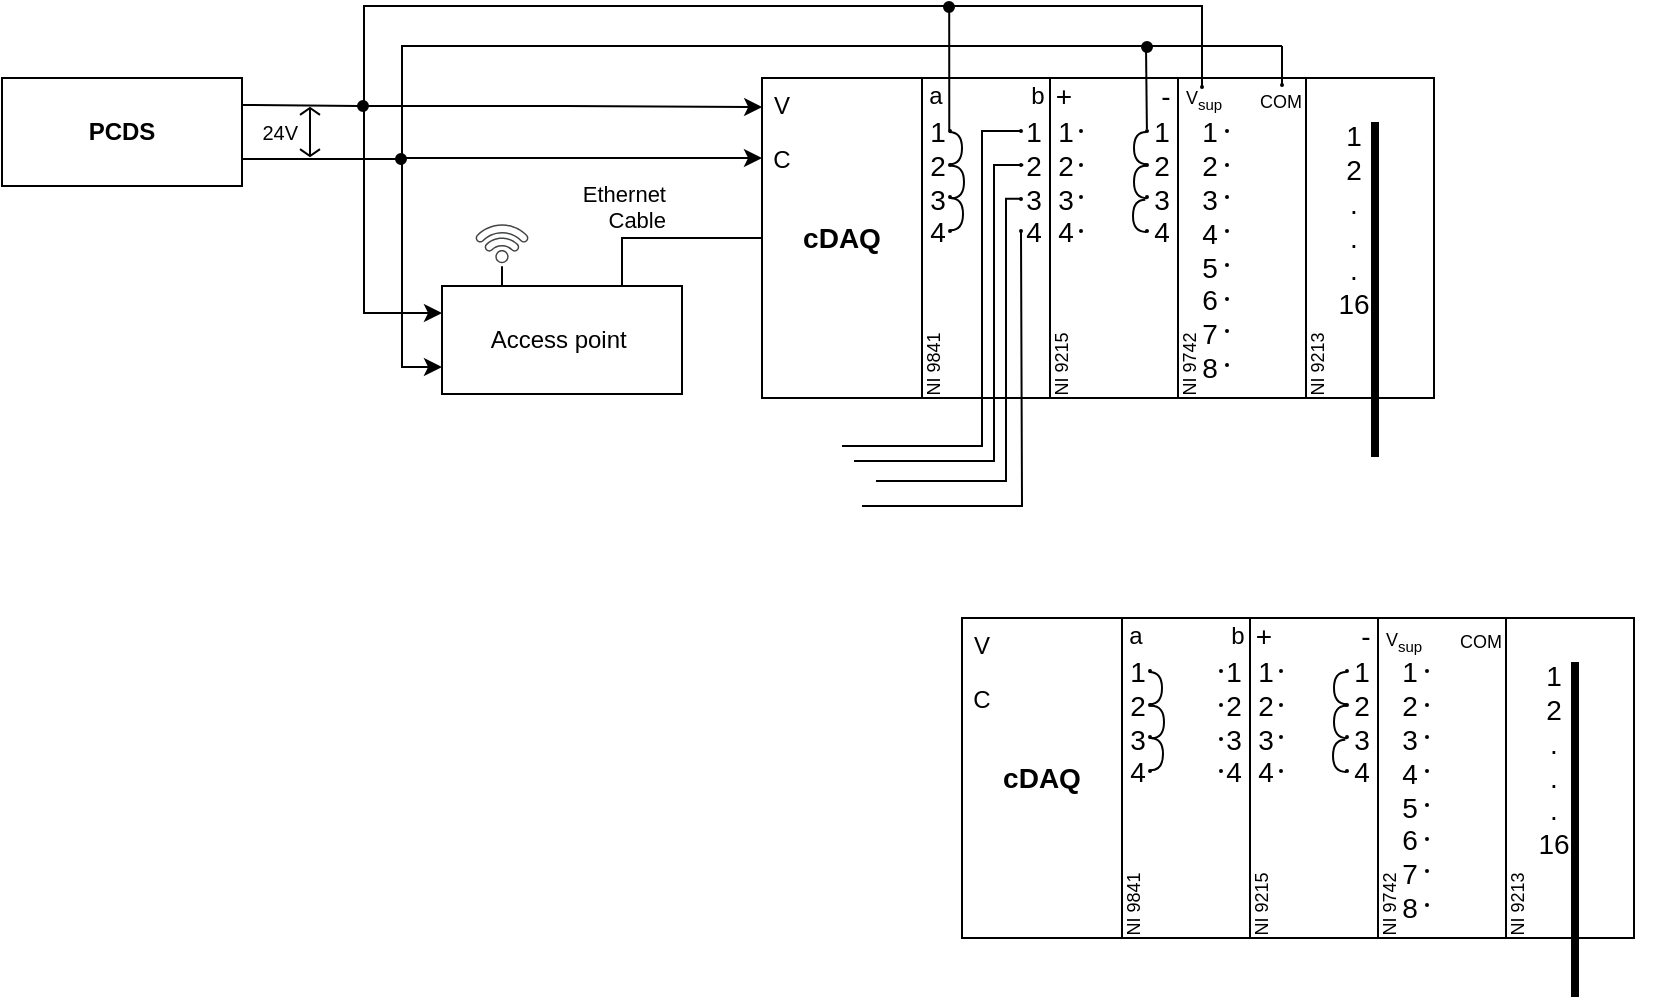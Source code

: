 <mxfile version="20.6.2" type="github">
  <diagram id="OHAgsnlhURnVh-o_5aFd" name="Page-1">
    <mxGraphModel dx="731" dy="356" grid="1" gridSize="10" guides="1" tooltips="1" connect="1" arrows="1" fold="1" page="1" pageScale="1" pageWidth="1169" pageHeight="827" math="0" shadow="0">
      <root>
        <mxCell id="0" />
        <mxCell id="1" parent="0" />
        <mxCell id="W_sDVHE6St3SvDxYg9yA-47" style="edgeStyle=none;rounded=0;orthogonalLoop=1;jettySize=auto;html=1;exitX=1;exitY=0.25;exitDx=0;exitDy=0;entryX=0;entryY=0.5;entryDx=0;entryDy=0;strokeColor=#000000;endArrow=none;endFill=0;" edge="1" parent="1" source="W_sDVHE6St3SvDxYg9yA-23" target="W_sDVHE6St3SvDxYg9yA-34">
          <mxGeometry relative="1" as="geometry" />
        </mxCell>
        <mxCell id="W_sDVHE6St3SvDxYg9yA-23" value="&lt;b&gt;PCDS&lt;/b&gt;" style="rounded=0;whiteSpace=wrap;html=1;" vertex="1" parent="1">
          <mxGeometry x="160" y="296" width="120" height="54" as="geometry" />
        </mxCell>
        <mxCell id="W_sDVHE6St3SvDxYg9yA-24" style="edgeStyle=orthogonalEdgeStyle;rounded=0;orthogonalLoop=1;jettySize=auto;html=1;exitX=0;exitY=0.25;exitDx=0;exitDy=0;endArrow=none;endFill=0;startArrow=classic;startFill=1;" edge="1" parent="1" source="W_sDVHE6St3SvDxYg9yA-25">
          <mxGeometry relative="1" as="geometry">
            <mxPoint x="360" y="336" as="targetPoint" />
            <mxPoint x="380" y="395" as="sourcePoint" />
          </mxGeometry>
        </mxCell>
        <mxCell id="W_sDVHE6St3SvDxYg9yA-60" value="Ethernet&lt;br&gt;Cable" style="edgeStyle=elbowEdgeStyle;rounded=0;orthogonalLoop=1;jettySize=auto;html=1;exitX=0;exitY=0.5;exitDx=0;exitDy=0;entryX=0.75;entryY=0;entryDx=0;entryDy=0;endArrow=none;endFill=0;labelPosition=left;verticalLabelPosition=top;align=right;verticalAlign=bottom;" edge="1" parent="1" source="W_sDVHE6St3SvDxYg9yA-25" target="W_sDVHE6St3SvDxYg9yA-40">
          <mxGeometry relative="1" as="geometry">
            <Array as="points">
              <mxPoint x="470" y="390" />
            </Array>
          </mxGeometry>
        </mxCell>
        <mxCell id="W_sDVHE6St3SvDxYg9yA-33" value="" style="edgeStyle=elbowEdgeStyle;rounded=0;orthogonalLoop=1;jettySize=auto;html=1;exitX=1;exitY=0.75;exitDx=0;exitDy=0;endArrow=none;endFill=1;entryX=0;entryY=0.5;entryDx=0;entryDy=0;" edge="1" parent="1" target="W_sDVHE6St3SvDxYg9yA-35" source="W_sDVHE6St3SvDxYg9yA-23">
          <mxGeometry relative="1" as="geometry">
            <mxPoint x="356.257" y="335.937" as="targetPoint" />
            <mxPoint x="310" y="336.0" as="sourcePoint" />
            <Array as="points" />
          </mxGeometry>
        </mxCell>
        <mxCell id="W_sDVHE6St3SvDxYg9yA-56" style="edgeStyle=orthogonalEdgeStyle;rounded=0;orthogonalLoop=1;jettySize=auto;html=1;exitX=1;exitY=0.5;exitDx=0;exitDy=0;entryX=0.001;entryY=0.091;entryDx=0;entryDy=0;entryPerimeter=0;" edge="1" parent="1" source="W_sDVHE6St3SvDxYg9yA-34" target="W_sDVHE6St3SvDxYg9yA-25">
          <mxGeometry relative="1" as="geometry" />
        </mxCell>
        <mxCell id="W_sDVHE6St3SvDxYg9yA-34" value="" style="ellipse;whiteSpace=wrap;html=1;fillColor=#000000;aspect=fixed;" vertex="1" parent="1">
          <mxGeometry x="338" y="307.5" width="5" height="5" as="geometry" />
        </mxCell>
        <mxCell id="W_sDVHE6St3SvDxYg9yA-35" value="" style="ellipse;whiteSpace=wrap;html=1;fillColor=#000000;aspect=fixed;" vertex="1" parent="1">
          <mxGeometry x="357" y="334" width="5" height="5" as="geometry" />
        </mxCell>
        <mxCell id="W_sDVHE6St3SvDxYg9yA-18" value="24V" style="labelPosition=left;align=right;shape=mxgraph.electrical.signal_sources.voltage;shadow=0;dashed=0;strokeWidth=1;fontSize=10;html=1;direction=west;flipV=0;flipH=1;verticalLabelPosition=middle;verticalAlign=middle;" vertex="1" parent="1">
          <mxGeometry x="309" y="311" width="10" height="24" as="geometry" />
        </mxCell>
        <mxCell id="W_sDVHE6St3SvDxYg9yA-42" style="edgeStyle=orthogonalEdgeStyle;rounded=0;orthogonalLoop=1;jettySize=auto;html=1;exitX=1;exitY=0.5;exitDx=0;exitDy=0;entryX=0;entryY=0.25;entryDx=0;entryDy=0;" edge="1" parent="1" source="W_sDVHE6St3SvDxYg9yA-34" target="W_sDVHE6St3SvDxYg9yA-40">
          <mxGeometry relative="1" as="geometry">
            <Array as="points">
              <mxPoint x="341" y="310" />
              <mxPoint x="341" y="414" />
            </Array>
          </mxGeometry>
        </mxCell>
        <mxCell id="W_sDVHE6St3SvDxYg9yA-43" style="edgeStyle=orthogonalEdgeStyle;rounded=0;orthogonalLoop=1;jettySize=auto;html=1;exitX=1;exitY=0.5;exitDx=0;exitDy=0;entryX=0;entryY=0.75;entryDx=0;entryDy=0;" edge="1" parent="1" source="W_sDVHE6St3SvDxYg9yA-35" target="W_sDVHE6St3SvDxYg9yA-40">
          <mxGeometry relative="1" as="geometry">
            <Array as="points">
              <mxPoint x="360" y="337" />
              <mxPoint x="360" y="441" />
            </Array>
          </mxGeometry>
        </mxCell>
        <mxCell id="W_sDVHE6St3SvDxYg9yA-58" style="edgeStyle=none;rounded=0;orthogonalLoop=1;jettySize=auto;html=1;exitX=0.25;exitY=0;exitDx=0;exitDy=0;endArrow=none;endFill=0;" edge="1" parent="1" source="W_sDVHE6St3SvDxYg9yA-40" target="W_sDVHE6St3SvDxYg9yA-45">
          <mxGeometry relative="1" as="geometry" />
        </mxCell>
        <mxCell id="W_sDVHE6St3SvDxYg9yA-40" value="Access point&amp;nbsp;" style="rounded=0;whiteSpace=wrap;html=1;" vertex="1" parent="1">
          <mxGeometry x="380" y="400" width="120" height="54" as="geometry" />
        </mxCell>
        <mxCell id="W_sDVHE6St3SvDxYg9yA-45" value="" style="sketch=0;pointerEvents=1;shadow=0;dashed=0;html=1;strokeColor=none;fillColor=#434445;aspect=fixed;labelPosition=center;verticalLabelPosition=bottom;verticalAlign=top;align=center;outlineConnect=0;shape=mxgraph.vvd.wi_fi;rotation=315;points=[[0.5,1,0,0,2]];" vertex="1" parent="1">
          <mxGeometry x="400" y="366" width="20" height="20" as="geometry" />
        </mxCell>
        <mxCell id="W_sDVHE6St3SvDxYg9yA-57" style="edgeStyle=none;rounded=0;orthogonalLoop=1;jettySize=auto;html=1;exitX=0.25;exitY=0;exitDx=0;exitDy=0;" edge="1" parent="1" source="W_sDVHE6St3SvDxYg9yA-40" target="W_sDVHE6St3SvDxYg9yA-40">
          <mxGeometry relative="1" as="geometry" />
        </mxCell>
        <mxCell id="W_sDVHE6St3SvDxYg9yA-229" style="edgeStyle=orthogonalEdgeStyle;rounded=0;orthogonalLoop=1;jettySize=auto;html=1;exitX=0;exitY=0;exitDx=0;exitDy=0;fontSize=14;fontColor=none;endArrow=none;endFill=0;entryX=1;entryY=0;entryDx=0;entryDy=0;" edge="1" parent="1" source="W_sDVHE6St3SvDxYg9yA-172" target="W_sDVHE6St3SvDxYg9yA-34">
          <mxGeometry relative="1" as="geometry">
            <mxPoint x="500" y="300" as="targetPoint" />
            <Array as="points">
              <mxPoint x="634" y="260" />
              <mxPoint x="341" y="260" />
              <mxPoint x="341" y="308" />
            </Array>
          </mxGeometry>
        </mxCell>
        <mxCell id="W_sDVHE6St3SvDxYg9yA-230" value="" style="group" vertex="1" connectable="0" parent="1">
          <mxGeometry x="620" y="560" width="375" height="195" as="geometry" />
        </mxCell>
        <mxCell id="W_sDVHE6St3SvDxYg9yA-231" value="" style="group" vertex="1" connectable="0" parent="W_sDVHE6St3SvDxYg9yA-230">
          <mxGeometry width="375" height="195" as="geometry" />
        </mxCell>
        <mxCell id="W_sDVHE6St3SvDxYg9yA-232" value="" style="group" vertex="1" connectable="0" parent="W_sDVHE6St3SvDxYg9yA-231">
          <mxGeometry x="84" width="291" height="195" as="geometry" />
        </mxCell>
        <mxCell id="W_sDVHE6St3SvDxYg9yA-233" value="" style="group" vertex="1" connectable="0" parent="W_sDVHE6St3SvDxYg9yA-232">
          <mxGeometry width="99" height="166" as="geometry" />
        </mxCell>
        <mxCell id="W_sDVHE6St3SvDxYg9yA-234" value="" style="group" vertex="1" connectable="0" parent="W_sDVHE6St3SvDxYg9yA-233">
          <mxGeometry width="99" height="166" as="geometry" />
        </mxCell>
        <mxCell id="W_sDVHE6St3SvDxYg9yA-235" value="" style="group" vertex="1" connectable="0" parent="W_sDVHE6St3SvDxYg9yA-234">
          <mxGeometry y="5" width="99" height="161" as="geometry" />
        </mxCell>
        <mxCell id="W_sDVHE6St3SvDxYg9yA-236" value="" style="rounded=0;whiteSpace=wrap;html=1;labelPosition=center;verticalLabelPosition=middle;align=center;verticalAlign=middle;fillColor=none;" vertex="1" parent="W_sDVHE6St3SvDxYg9yA-235">
          <mxGeometry x="16" y="1" width="64" height="160" as="geometry" />
        </mxCell>
        <mxCell id="W_sDVHE6St3SvDxYg9yA-237" value="" style="group" vertex="1" connectable="0" parent="W_sDVHE6St3SvDxYg9yA-235">
          <mxGeometry x="-1" y="-5" width="98" height="75" as="geometry" />
        </mxCell>
        <mxCell id="W_sDVHE6St3SvDxYg9yA-238" value="&lt;font style=&quot;&quot;&gt;&lt;span style=&quot;font-size: 14px;&quot;&gt;1&lt;/span&gt;&lt;br&gt;&lt;span style=&quot;font-size: 14px;&quot;&gt;2&lt;/span&gt;&lt;br&gt;&lt;span style=&quot;font-size: 14px;&quot;&gt;3&lt;/span&gt;&lt;br&gt;&lt;div style=&quot;text-align: left;&quot;&gt;&lt;span style=&quot;font-size: 14px;&quot;&gt;4&lt;/span&gt;&lt;/div&gt;&lt;/font&gt;" style="text;html=1;strokeColor=none;fillColor=none;align=center;verticalAlign=middle;whiteSpace=wrap;rounded=0;" vertex="1" parent="W_sDVHE6St3SvDxYg9yA-237">
          <mxGeometry x="1" y="43" width="48" height="30" as="geometry" />
        </mxCell>
        <mxCell id="W_sDVHE6St3SvDxYg9yA-239" value="a" style="text;html=1;strokeColor=none;fillColor=none;align=center;verticalAlign=middle;whiteSpace=wrap;rounded=0;" vertex="1" parent="W_sDVHE6St3SvDxYg9yA-237">
          <mxGeometry width="48" height="30" as="geometry" />
        </mxCell>
        <mxCell id="W_sDVHE6St3SvDxYg9yA-240" value="&lt;font style=&quot;font-size: 14px;&quot;&gt;1&lt;br&gt;2&lt;br&gt;3&lt;br&gt;4&lt;/font&gt;" style="text;html=1;strokeColor=none;fillColor=none;align=center;verticalAlign=middle;whiteSpace=wrap;rounded=0;" vertex="1" parent="W_sDVHE6St3SvDxYg9yA-237">
          <mxGeometry x="49" y="43" width="48" height="30" as="geometry" />
        </mxCell>
        <mxCell id="W_sDVHE6St3SvDxYg9yA-241" style="edgeStyle=elbowEdgeStyle;rounded=0;orthogonalLoop=1;jettySize=auto;html=1;exitX=0.75;exitY=0;exitDx=0;exitDy=0;fontSize=14;fontColor=none;endArrow=none;endFill=0;" edge="1" parent="W_sDVHE6St3SvDxYg9yA-237" source="W_sDVHE6St3SvDxYg9yA-238" target="W_sDVHE6St3SvDxYg9yA-238">
          <mxGeometry relative="1" as="geometry" />
        </mxCell>
        <mxCell id="W_sDVHE6St3SvDxYg9yA-242" value="" style="group" vertex="1" connectable="0" parent="W_sDVHE6St3SvDxYg9yA-237">
          <mxGeometry x="30.5" y="32" width="1" height="51" as="geometry" />
        </mxCell>
        <mxCell id="W_sDVHE6St3SvDxYg9yA-243" value="" style="group" vertex="1" connectable="0" parent="W_sDVHE6St3SvDxYg9yA-242">
          <mxGeometry width="1" height="18" as="geometry" />
        </mxCell>
        <mxCell id="W_sDVHE6St3SvDxYg9yA-244" value="" style="ellipse;whiteSpace=wrap;html=1;fillColor=#000000;aspect=fixed;" vertex="1" parent="W_sDVHE6St3SvDxYg9yA-243">
          <mxGeometry width="1" height="1" as="geometry" />
        </mxCell>
        <mxCell id="W_sDVHE6St3SvDxYg9yA-245" value="" style="ellipse;whiteSpace=wrap;html=1;fillColor=#000000;aspect=fixed;" vertex="1" parent="W_sDVHE6St3SvDxYg9yA-243">
          <mxGeometry y="17" width="1" height="1" as="geometry" />
        </mxCell>
        <mxCell id="W_sDVHE6St3SvDxYg9yA-246" style="edgeStyle=orthogonalEdgeStyle;curved=1;rounded=0;orthogonalLoop=1;jettySize=auto;html=1;exitX=1;exitY=0;exitDx=0;exitDy=0;entryX=0.5;entryY=1;entryDx=0;entryDy=0;fontSize=14;fontColor=none;endArrow=none;endFill=0;" edge="1" parent="W_sDVHE6St3SvDxYg9yA-242" source="W_sDVHE6St3SvDxYg9yA-247" target="W_sDVHE6St3SvDxYg9yA-248">
          <mxGeometry relative="1" as="geometry">
            <Array as="points">
              <mxPoint x="7" y="50" />
              <mxPoint x="7" y="34" />
            </Array>
          </mxGeometry>
        </mxCell>
        <mxCell id="W_sDVHE6St3SvDxYg9yA-247" value="" style="ellipse;whiteSpace=wrap;html=1;fillColor=#000000;aspect=fixed;" vertex="1" parent="W_sDVHE6St3SvDxYg9yA-242">
          <mxGeometry y="50" width="1" height="1" as="geometry" />
        </mxCell>
        <mxCell id="W_sDVHE6St3SvDxYg9yA-248" value="" style="ellipse;whiteSpace=wrap;html=1;fillColor=#000000;aspect=fixed;" vertex="1" parent="W_sDVHE6St3SvDxYg9yA-242">
          <mxGeometry y="33" width="1" height="1" as="geometry" />
        </mxCell>
        <mxCell id="W_sDVHE6St3SvDxYg9yA-249" style="edgeStyle=orthogonalEdgeStyle;curved=1;rounded=0;orthogonalLoop=1;jettySize=auto;html=1;exitX=1;exitY=0;exitDx=0;exitDy=0;entryX=0.5;entryY=1;entryDx=0;entryDy=0;fontSize=14;fontColor=none;endArrow=none;endFill=0;" edge="1" parent="W_sDVHE6St3SvDxYg9yA-237">
          <mxGeometry relative="1" as="geometry">
            <mxPoint x="31.854" y="66.076" as="sourcePoint" />
            <mxPoint x="31.5" y="49.93" as="targetPoint" />
            <Array as="points">
              <mxPoint x="38" y="65.93" />
              <mxPoint x="38" y="49.93" />
            </Array>
          </mxGeometry>
        </mxCell>
        <mxCell id="W_sDVHE6St3SvDxYg9yA-250" style="edgeStyle=orthogonalEdgeStyle;curved=1;rounded=0;orthogonalLoop=1;jettySize=auto;html=1;exitX=1;exitY=0;exitDx=0;exitDy=0;entryX=0.5;entryY=1;entryDx=0;entryDy=0;fontSize=14;fontColor=none;endArrow=none;endFill=0;" edge="1" parent="W_sDVHE6St3SvDxYg9yA-237">
          <mxGeometry relative="1" as="geometry">
            <mxPoint x="30.854" y="49.146" as="sourcePoint" />
            <mxPoint x="30.5" y="33" as="targetPoint" />
            <Array as="points">
              <mxPoint x="37" y="49" />
              <mxPoint x="37" y="33" />
            </Array>
          </mxGeometry>
        </mxCell>
        <mxCell id="W_sDVHE6St3SvDxYg9yA-251" value="&lt;font style=&quot;font-size: 9px;&quot;&gt;NI 9841&lt;/font&gt;" style="text;html=1;strokeColor=none;fillColor=none;align=center;verticalAlign=top;whiteSpace=wrap;rounded=0;fontSize=12;fontColor=none;rotation=270;flipV=1;flipH=1;direction=west;horizontal=1;textDirection=ltr;" vertex="1" parent="W_sDVHE6St3SvDxYg9yA-235">
          <mxGeometry x="-8" y="129" width="60" height="30" as="geometry" />
        </mxCell>
        <mxCell id="W_sDVHE6St3SvDxYg9yA-252" value="" style="group" vertex="1" connectable="0" parent="W_sDVHE6St3SvDxYg9yA-235">
          <mxGeometry x="65" y="27" width="1" height="51" as="geometry" />
        </mxCell>
        <mxCell id="W_sDVHE6St3SvDxYg9yA-253" value="" style="group" vertex="1" connectable="0" parent="W_sDVHE6St3SvDxYg9yA-252">
          <mxGeometry width="1" height="18" as="geometry" />
        </mxCell>
        <mxCell id="W_sDVHE6St3SvDxYg9yA-254" value="" style="ellipse;whiteSpace=wrap;html=1;fillColor=#000000;aspect=fixed;" vertex="1" parent="W_sDVHE6St3SvDxYg9yA-253">
          <mxGeometry width="1" height="1" as="geometry" />
        </mxCell>
        <mxCell id="W_sDVHE6St3SvDxYg9yA-255" value="" style="ellipse;whiteSpace=wrap;html=1;fillColor=#000000;aspect=fixed;" vertex="1" parent="W_sDVHE6St3SvDxYg9yA-253">
          <mxGeometry y="17" width="1" height="1" as="geometry" />
        </mxCell>
        <mxCell id="W_sDVHE6St3SvDxYg9yA-256" value="" style="ellipse;whiteSpace=wrap;html=1;fillColor=#000000;aspect=fixed;" vertex="1" parent="W_sDVHE6St3SvDxYg9yA-252">
          <mxGeometry y="50" width="1" height="1" as="geometry" />
        </mxCell>
        <mxCell id="W_sDVHE6St3SvDxYg9yA-257" value="" style="ellipse;whiteSpace=wrap;html=1;fillColor=#000000;aspect=fixed;" vertex="1" parent="W_sDVHE6St3SvDxYg9yA-252">
          <mxGeometry y="34" width="1" height="1" as="geometry" />
        </mxCell>
        <mxCell id="W_sDVHE6St3SvDxYg9yA-258" value="b" style="text;html=1;strokeColor=none;fillColor=none;align=center;verticalAlign=middle;whiteSpace=wrap;rounded=0;" vertex="1" parent="W_sDVHE6St3SvDxYg9yA-234">
          <mxGeometry x="50" width="48" height="30" as="geometry" />
        </mxCell>
        <mxCell id="W_sDVHE6St3SvDxYg9yA-259" value="" style="group" vertex="1" connectable="0" parent="W_sDVHE6St3SvDxYg9yA-232">
          <mxGeometry x="64" width="99" height="185" as="geometry" />
        </mxCell>
        <mxCell id="W_sDVHE6St3SvDxYg9yA-260" value="" style="group" vertex="1" connectable="0" parent="W_sDVHE6St3SvDxYg9yA-259">
          <mxGeometry width="99" height="185" as="geometry" />
        </mxCell>
        <mxCell id="W_sDVHE6St3SvDxYg9yA-261" value="" style="group" vertex="1" connectable="0" parent="W_sDVHE6St3SvDxYg9yA-260">
          <mxGeometry y="5" width="99" height="180" as="geometry" />
        </mxCell>
        <mxCell id="W_sDVHE6St3SvDxYg9yA-262" value="" style="rounded=0;whiteSpace=wrap;html=1;labelPosition=center;verticalLabelPosition=middle;align=center;verticalAlign=middle;fillColor=none;" vertex="1" parent="W_sDVHE6St3SvDxYg9yA-261">
          <mxGeometry x="16" y="1" width="64" height="160" as="geometry" />
        </mxCell>
        <mxCell id="W_sDVHE6St3SvDxYg9yA-263" value="" style="group" vertex="1" connectable="0" parent="W_sDVHE6St3SvDxYg9yA-261">
          <mxGeometry x="-1" y="-5" width="98" height="75" as="geometry" />
        </mxCell>
        <mxCell id="W_sDVHE6St3SvDxYg9yA-264" value="&lt;font style=&quot;&quot;&gt;&lt;span style=&quot;font-size: 14px;&quot;&gt;1&lt;/span&gt;&lt;br&gt;&lt;span style=&quot;font-size: 14px;&quot;&gt;2&lt;/span&gt;&lt;br&gt;&lt;span style=&quot;font-size: 14px;&quot;&gt;3&lt;/span&gt;&lt;br&gt;&lt;div style=&quot;text-align: left;&quot;&gt;&lt;span style=&quot;font-size: 14px;&quot;&gt;4&lt;/span&gt;&lt;/div&gt;&lt;/font&gt;" style="text;html=1;strokeColor=none;fillColor=none;align=center;verticalAlign=middle;whiteSpace=wrap;rounded=0;" vertex="1" parent="W_sDVHE6St3SvDxYg9yA-263">
          <mxGeometry x="1" y="43" width="48" height="30" as="geometry" />
        </mxCell>
        <mxCell id="W_sDVHE6St3SvDxYg9yA-265" value="&lt;font style=&quot;font-size: 14px;&quot;&gt;+&lt;/font&gt;" style="text;html=1;strokeColor=none;fillColor=none;align=center;verticalAlign=middle;whiteSpace=wrap;rounded=0;" vertex="1" parent="W_sDVHE6St3SvDxYg9yA-263">
          <mxGeometry width="48" height="30" as="geometry" />
        </mxCell>
        <mxCell id="W_sDVHE6St3SvDxYg9yA-266" value="&lt;font style=&quot;font-size: 14px;&quot;&gt;1&lt;br&gt;2&lt;br&gt;3&lt;br&gt;4&lt;/font&gt;" style="text;html=1;strokeColor=none;fillColor=none;align=center;verticalAlign=middle;whiteSpace=wrap;rounded=0;" vertex="1" parent="W_sDVHE6St3SvDxYg9yA-263">
          <mxGeometry x="49" y="43" width="48" height="30" as="geometry" />
        </mxCell>
        <mxCell id="W_sDVHE6St3SvDxYg9yA-267" style="edgeStyle=elbowEdgeStyle;rounded=0;orthogonalLoop=1;jettySize=auto;html=1;exitX=0.75;exitY=0;exitDx=0;exitDy=0;fontSize=14;fontColor=none;endArrow=none;endFill=0;" edge="1" parent="W_sDVHE6St3SvDxYg9yA-263" source="W_sDVHE6St3SvDxYg9yA-264" target="W_sDVHE6St3SvDxYg9yA-264">
          <mxGeometry relative="1" as="geometry" />
        </mxCell>
        <mxCell id="W_sDVHE6St3SvDxYg9yA-268" style="edgeStyle=orthogonalEdgeStyle;curved=1;rounded=0;orthogonalLoop=1;jettySize=auto;html=1;exitX=1;exitY=0;exitDx=0;exitDy=0;entryX=0.5;entryY=1;entryDx=0;entryDy=0;fontSize=14;fontColor=none;endArrow=none;endFill=0;" edge="1" parent="W_sDVHE6St3SvDxYg9yA-263">
          <mxGeometry relative="1" as="geometry">
            <mxPoint x="65.146" y="49.93" as="sourcePoint" />
            <mxPoint x="65.5" y="66.076" as="targetPoint" />
            <Array as="points">
              <mxPoint x="59" y="50.076" />
              <mxPoint x="59" y="66.076" />
            </Array>
          </mxGeometry>
        </mxCell>
        <mxCell id="W_sDVHE6St3SvDxYg9yA-269" value="&lt;font style=&quot;font-size: 9px;&quot;&gt;NI 9215&lt;/font&gt;" style="text;html=1;strokeColor=none;fillColor=none;align=center;verticalAlign=top;whiteSpace=wrap;rounded=0;fontSize=12;fontColor=none;rotation=270;flipV=1;flipH=1;direction=west;horizontal=1;textDirection=ltr;" vertex="1" parent="W_sDVHE6St3SvDxYg9yA-261">
          <mxGeometry x="-8" y="129" width="60" height="30" as="geometry" />
        </mxCell>
        <mxCell id="W_sDVHE6St3SvDxYg9yA-270" value="" style="group" vertex="1" connectable="0" parent="W_sDVHE6St3SvDxYg9yA-261">
          <mxGeometry x="31" y="27" width="1" height="51" as="geometry" />
        </mxCell>
        <mxCell id="W_sDVHE6St3SvDxYg9yA-271" value="" style="group" vertex="1" connectable="0" parent="W_sDVHE6St3SvDxYg9yA-270">
          <mxGeometry width="1" height="18" as="geometry" />
        </mxCell>
        <mxCell id="W_sDVHE6St3SvDxYg9yA-272" value="" style="ellipse;whiteSpace=wrap;html=1;fillColor=#000000;aspect=fixed;" vertex="1" parent="W_sDVHE6St3SvDxYg9yA-271">
          <mxGeometry width="1" height="1" as="geometry" />
        </mxCell>
        <mxCell id="W_sDVHE6St3SvDxYg9yA-273" value="" style="ellipse;whiteSpace=wrap;html=1;fillColor=#000000;aspect=fixed;" vertex="1" parent="W_sDVHE6St3SvDxYg9yA-271">
          <mxGeometry y="17" width="1" height="1" as="geometry" />
        </mxCell>
        <mxCell id="W_sDVHE6St3SvDxYg9yA-274" value="" style="ellipse;whiteSpace=wrap;html=1;fillColor=#000000;aspect=fixed;" vertex="1" parent="W_sDVHE6St3SvDxYg9yA-270">
          <mxGeometry y="50" width="1" height="1" as="geometry" />
        </mxCell>
        <mxCell id="W_sDVHE6St3SvDxYg9yA-275" value="" style="ellipse;whiteSpace=wrap;html=1;fillColor=#000000;aspect=fixed;" vertex="1" parent="W_sDVHE6St3SvDxYg9yA-270">
          <mxGeometry y="33" width="1" height="1" as="geometry" />
        </mxCell>
        <mxCell id="W_sDVHE6St3SvDxYg9yA-276" style="edgeStyle=orthogonalEdgeStyle;curved=1;rounded=0;orthogonalLoop=1;jettySize=auto;html=1;exitX=1;exitY=0;exitDx=0;exitDy=0;entryX=0.5;entryY=1;entryDx=0;entryDy=0;fontSize=14;fontColor=none;endArrow=none;endFill=0;" edge="1" parent="W_sDVHE6St3SvDxYg9yA-261">
          <mxGeometry relative="1" as="geometry">
            <mxPoint x="64.146" y="28.0" as="sourcePoint" />
            <mxPoint x="64.5" y="44.146" as="targetPoint" />
            <Array as="points">
              <mxPoint x="58" y="28.146" />
              <mxPoint x="58" y="44.146" />
            </Array>
          </mxGeometry>
        </mxCell>
        <mxCell id="W_sDVHE6St3SvDxYg9yA-277" value="&lt;font style=&quot;font-size: 14px;&quot;&gt;-&lt;/font&gt;" style="text;html=1;strokeColor=none;fillColor=none;align=center;verticalAlign=middle;whiteSpace=wrap;rounded=0;" vertex="1" parent="W_sDVHE6St3SvDxYg9yA-260">
          <mxGeometry x="50" width="48" height="30" as="geometry" />
        </mxCell>
        <mxCell id="W_sDVHE6St3SvDxYg9yA-278" value="" style="group" vertex="1" connectable="0" parent="W_sDVHE6St3SvDxYg9yA-232">
          <mxGeometry x="192" width="99" height="195" as="geometry" />
        </mxCell>
        <mxCell id="W_sDVHE6St3SvDxYg9yA-279" value="" style="group" vertex="1" connectable="0" parent="W_sDVHE6St3SvDxYg9yA-278">
          <mxGeometry width="99" height="195" as="geometry" />
        </mxCell>
        <mxCell id="W_sDVHE6St3SvDxYg9yA-280" value="" style="group" vertex="1" connectable="0" parent="W_sDVHE6St3SvDxYg9yA-279">
          <mxGeometry y="5" width="99" height="190" as="geometry" />
        </mxCell>
        <mxCell id="W_sDVHE6St3SvDxYg9yA-281" value="&lt;font style=&quot;font-size: 9px;&quot;&gt;NI 9213&lt;/font&gt;" style="text;html=1;strokeColor=none;fillColor=none;align=center;verticalAlign=top;whiteSpace=wrap;rounded=0;fontSize=12;fontColor=none;rotation=270;flipV=1;flipH=1;direction=west;horizontal=1;textDirection=ltr;" vertex="1" parent="W_sDVHE6St3SvDxYg9yA-280">
          <mxGeometry x="-8" y="129" width="60" height="30" as="geometry" />
        </mxCell>
        <mxCell id="W_sDVHE6St3SvDxYg9yA-282" value="&lt;font style=&quot;font-size: 14px;&quot;&gt;1&lt;br&gt;2&lt;br&gt;.&lt;br&gt;.&lt;br&gt;.&lt;br&gt;16&lt;br&gt;&lt;/font&gt;" style="text;html=1;strokeColor=none;fillColor=none;align=center;verticalAlign=middle;whiteSpace=wrap;rounded=0;" vertex="1" parent="W_sDVHE6St3SvDxYg9yA-280">
          <mxGeometry x="16" y="56.5" width="48" height="30" as="geometry" />
        </mxCell>
        <mxCell id="W_sDVHE6St3SvDxYg9yA-283" value="" style="group" vertex="1" connectable="0" parent="W_sDVHE6St3SvDxYg9yA-280">
          <mxGeometry x="16" y="1" width="64" height="189" as="geometry" />
        </mxCell>
        <mxCell id="W_sDVHE6St3SvDxYg9yA-284" value="" style="rounded=0;whiteSpace=wrap;html=1;labelPosition=center;verticalLabelPosition=middle;align=center;verticalAlign=middle;fillColor=none;" vertex="1" parent="W_sDVHE6St3SvDxYg9yA-283">
          <mxGeometry width="64" height="160" as="geometry" />
        </mxCell>
        <mxCell id="W_sDVHE6St3SvDxYg9yA-285" value="" style="rounded=0;whiteSpace=wrap;html=1;fontSize=14;fontColor=none;fillColor=#000000;gradientColor=none;" vertex="1" parent="W_sDVHE6St3SvDxYg9yA-283">
          <mxGeometry x="33" y="22.5" width="3" height="166.5" as="geometry" />
        </mxCell>
        <mxCell id="W_sDVHE6St3SvDxYg9yA-286" value="" style="group" vertex="1" connectable="0" parent="W_sDVHE6St3SvDxYg9yA-232">
          <mxGeometry x="128" y="2" width="103" height="164" as="geometry" />
        </mxCell>
        <mxCell id="W_sDVHE6St3SvDxYg9yA-287" value="" style="group" vertex="1" connectable="0" parent="W_sDVHE6St3SvDxYg9yA-286">
          <mxGeometry y="3" width="80" height="161" as="geometry" />
        </mxCell>
        <mxCell id="W_sDVHE6St3SvDxYg9yA-288" value="" style="rounded=0;whiteSpace=wrap;html=1;labelPosition=center;verticalLabelPosition=middle;align=center;verticalAlign=middle;fillColor=none;" vertex="1" parent="W_sDVHE6St3SvDxYg9yA-287">
          <mxGeometry x="16" y="1" width="64" height="160" as="geometry" />
        </mxCell>
        <mxCell id="W_sDVHE6St3SvDxYg9yA-289" value="&lt;div style=&quot;text-align: center; font-size: 9px;&quot;&gt;&lt;span style=&quot;background-color: initial;&quot;&gt;V&lt;/span&gt;&lt;sub style=&quot;background-color: initial;&quot;&gt;sup&lt;/sub&gt;&lt;/div&gt;" style="text;html=1;strokeColor=none;fillColor=none;align=left;verticalAlign=middle;whiteSpace=wrap;rounded=0;" vertex="1" parent="W_sDVHE6St3SvDxYg9yA-287">
          <mxGeometry x="18" y="-2" width="48" height="30" as="geometry" />
        </mxCell>
        <mxCell id="W_sDVHE6St3SvDxYg9yA-290" value="&lt;font style=&quot;font-size: 14px;&quot;&gt;1&lt;br&gt;2&lt;br&gt;3&lt;br&gt;4&lt;br&gt;5&lt;br&gt;6&lt;br&gt;7&lt;br&gt;8&lt;br&gt;&lt;/font&gt;" style="text;html=1;strokeColor=none;fillColor=none;align=center;verticalAlign=middle;whiteSpace=wrap;rounded=0;" vertex="1" parent="W_sDVHE6St3SvDxYg9yA-287">
          <mxGeometry x="8" y="72" width="48" height="30" as="geometry" />
        </mxCell>
        <mxCell id="W_sDVHE6St3SvDxYg9yA-291" style="edgeStyle=elbowEdgeStyle;rounded=0;orthogonalLoop=1;jettySize=auto;html=1;exitX=0.75;exitY=0;exitDx=0;exitDy=0;fontSize=14;fontColor=none;endArrow=none;endFill=0;" edge="1" parent="W_sDVHE6St3SvDxYg9yA-287" source="W_sDVHE6St3SvDxYg9yA-290" target="W_sDVHE6St3SvDxYg9yA-290">
          <mxGeometry relative="1" as="geometry" />
        </mxCell>
        <mxCell id="W_sDVHE6St3SvDxYg9yA-292" value="&lt;font style=&quot;font-size: 9px;&quot;&gt;NI 9742&lt;/font&gt;" style="text;html=1;strokeColor=none;fillColor=none;align=center;verticalAlign=top;whiteSpace=wrap;rounded=0;fontSize=12;fontColor=none;rotation=270;flipV=1;flipH=1;direction=west;horizontal=1;textDirection=ltr;" vertex="1" parent="W_sDVHE6St3SvDxYg9yA-287">
          <mxGeometry x="-8" y="129" width="60" height="30" as="geometry" />
        </mxCell>
        <mxCell id="W_sDVHE6St3SvDxYg9yA-293" value="" style="group" vertex="1" connectable="0" parent="W_sDVHE6St3SvDxYg9yA-287">
          <mxGeometry y="27" width="1" height="51" as="geometry" />
        </mxCell>
        <mxCell id="W_sDVHE6St3SvDxYg9yA-294" value="" style="group" vertex="1" connectable="0" parent="W_sDVHE6St3SvDxYg9yA-293">
          <mxGeometry width="1" height="18" as="geometry" />
        </mxCell>
        <mxCell id="W_sDVHE6St3SvDxYg9yA-295" value="" style="ellipse;whiteSpace=wrap;html=1;fillColor=#000000;aspect=fixed;" vertex="1" parent="W_sDVHE6St3SvDxYg9yA-294">
          <mxGeometry width="1" height="1" as="geometry" />
        </mxCell>
        <mxCell id="W_sDVHE6St3SvDxYg9yA-296" value="" style="ellipse;whiteSpace=wrap;html=1;fillColor=#000000;aspect=fixed;" vertex="1" parent="W_sDVHE6St3SvDxYg9yA-294">
          <mxGeometry y="17" width="1" height="1" as="geometry" />
        </mxCell>
        <mxCell id="W_sDVHE6St3SvDxYg9yA-297" value="" style="ellipse;whiteSpace=wrap;html=1;fillColor=#000000;aspect=fixed;" vertex="1" parent="W_sDVHE6St3SvDxYg9yA-293">
          <mxGeometry y="50" width="1" height="1" as="geometry" />
        </mxCell>
        <mxCell id="W_sDVHE6St3SvDxYg9yA-298" value="" style="ellipse;whiteSpace=wrap;html=1;fillColor=#000000;aspect=fixed;" vertex="1" parent="W_sDVHE6St3SvDxYg9yA-293">
          <mxGeometry y="33" width="1" height="1" as="geometry" />
        </mxCell>
        <mxCell id="W_sDVHE6St3SvDxYg9yA-299" style="edgeStyle=orthogonalEdgeStyle;curved=1;rounded=0;orthogonalLoop=1;jettySize=auto;html=1;exitX=1;exitY=0;exitDx=0;exitDy=0;entryX=0.5;entryY=1;entryDx=0;entryDy=0;fontSize=14;fontColor=none;endArrow=none;endFill=0;" edge="1" parent="W_sDVHE6St3SvDxYg9yA-293">
          <mxGeometry relative="1" as="geometry">
            <mxPoint x="-0.354" y="34.85" as="sourcePoint" />
            <mxPoint y="50.996" as="targetPoint" />
            <Array as="points">
              <mxPoint x="-6.5" y="34.85" />
              <mxPoint x="-6.5" y="50.85" />
            </Array>
          </mxGeometry>
        </mxCell>
        <mxCell id="W_sDVHE6St3SvDxYg9yA-300" value="&lt;div style=&quot;text-align: center;&quot;&gt;&lt;font style=&quot;font-size: 9px;&quot;&gt;COM&lt;/font&gt;&lt;/div&gt;" style="text;html=1;strokeColor=none;fillColor=none;align=left;verticalAlign=middle;whiteSpace=wrap;rounded=0;" vertex="1" parent="W_sDVHE6St3SvDxYg9yA-286">
          <mxGeometry x="55" width="48" height="30" as="geometry" />
        </mxCell>
        <mxCell id="W_sDVHE6St3SvDxYg9yA-301" value="" style="group" vertex="1" connectable="0" parent="W_sDVHE6St3SvDxYg9yA-231">
          <mxGeometry y="5" width="100" height="161" as="geometry" />
        </mxCell>
        <mxCell id="W_sDVHE6St3SvDxYg9yA-302" value="&lt;span style=&quot;font-size: 14px;&quot;&gt;&lt;b&gt;cDAQ&lt;/b&gt;&lt;/span&gt;" style="rounded=0;whiteSpace=wrap;html=1;labelPosition=center;verticalLabelPosition=middle;align=center;verticalAlign=middle;" vertex="1" parent="W_sDVHE6St3SvDxYg9yA-301">
          <mxGeometry x="20" y="1" width="80" height="160" as="geometry" />
        </mxCell>
        <mxCell id="W_sDVHE6St3SvDxYg9yA-303" value="V" style="text;html=1;strokeColor=none;fillColor=none;align=center;verticalAlign=middle;whiteSpace=wrap;rounded=0;" vertex="1" parent="W_sDVHE6St3SvDxYg9yA-301">
          <mxGeometry width="60" height="30" as="geometry" />
        </mxCell>
        <mxCell id="W_sDVHE6St3SvDxYg9yA-304" value="C" style="text;html=1;strokeColor=none;fillColor=none;align=center;verticalAlign=middle;whiteSpace=wrap;rounded=0;" vertex="1" parent="W_sDVHE6St3SvDxYg9yA-301">
          <mxGeometry y="27" width="60" height="30" as="geometry" />
        </mxCell>
        <mxCell id="W_sDVHE6St3SvDxYg9yA-305" value="" style="group" vertex="1" connectable="0" parent="W_sDVHE6St3SvDxYg9yA-230">
          <mxGeometry x="252" y="32" height="117" as="geometry" />
        </mxCell>
        <mxCell id="W_sDVHE6St3SvDxYg9yA-306" value="" style="group" vertex="1" connectable="0" parent="W_sDVHE6St3SvDxYg9yA-305">
          <mxGeometry height="50" as="geometry" />
        </mxCell>
        <mxCell id="W_sDVHE6St3SvDxYg9yA-307" value="" style="group" vertex="1" connectable="0" parent="W_sDVHE6St3SvDxYg9yA-306">
          <mxGeometry width="1" height="18" as="geometry" />
        </mxCell>
        <mxCell id="W_sDVHE6St3SvDxYg9yA-308" value="" style="ellipse;whiteSpace=wrap;html=1;fillColor=#000000;aspect=fixed;" vertex="1" parent="W_sDVHE6St3SvDxYg9yA-307">
          <mxGeometry width="1" height="1" as="geometry" />
        </mxCell>
        <mxCell id="W_sDVHE6St3SvDxYg9yA-309" value="" style="ellipse;whiteSpace=wrap;html=1;fillColor=#000000;aspect=fixed;" vertex="1" parent="W_sDVHE6St3SvDxYg9yA-307">
          <mxGeometry y="17" width="1" height="1" as="geometry" />
        </mxCell>
        <mxCell id="W_sDVHE6St3SvDxYg9yA-310" value="" style="ellipse;whiteSpace=wrap;html=1;fillColor=#000000;aspect=fixed;" vertex="1" parent="W_sDVHE6St3SvDxYg9yA-306">
          <mxGeometry y="50" width="1" height="1" as="geometry" />
        </mxCell>
        <mxCell id="W_sDVHE6St3SvDxYg9yA-311" value="" style="ellipse;whiteSpace=wrap;html=1;fillColor=#000000;aspect=fixed;" vertex="1" parent="W_sDVHE6St3SvDxYg9yA-306">
          <mxGeometry y="33" width="1" height="1" as="geometry" />
        </mxCell>
        <mxCell id="W_sDVHE6St3SvDxYg9yA-312" value="" style="group" vertex="1" connectable="0" parent="W_sDVHE6St3SvDxYg9yA-305">
          <mxGeometry y="67" height="50" as="geometry" />
        </mxCell>
        <mxCell id="W_sDVHE6St3SvDxYg9yA-313" value="" style="group" vertex="1" connectable="0" parent="W_sDVHE6St3SvDxYg9yA-312">
          <mxGeometry width="1" height="18" as="geometry" />
        </mxCell>
        <mxCell id="W_sDVHE6St3SvDxYg9yA-314" value="" style="ellipse;whiteSpace=wrap;html=1;fillColor=#000000;aspect=fixed;" vertex="1" parent="W_sDVHE6St3SvDxYg9yA-313">
          <mxGeometry width="1" height="1" as="geometry" />
        </mxCell>
        <mxCell id="W_sDVHE6St3SvDxYg9yA-315" value="" style="ellipse;whiteSpace=wrap;html=1;fillColor=#000000;aspect=fixed;" vertex="1" parent="W_sDVHE6St3SvDxYg9yA-313">
          <mxGeometry y="17" width="1" height="1" as="geometry" />
        </mxCell>
        <mxCell id="W_sDVHE6St3SvDxYg9yA-316" value="" style="ellipse;whiteSpace=wrap;html=1;fillColor=#000000;aspect=fixed;" vertex="1" parent="W_sDVHE6St3SvDxYg9yA-312">
          <mxGeometry y="50" width="1" height="1" as="geometry" />
        </mxCell>
        <mxCell id="W_sDVHE6St3SvDxYg9yA-317" value="" style="ellipse;whiteSpace=wrap;html=1;fillColor=#000000;aspect=fixed;" vertex="1" parent="W_sDVHE6St3SvDxYg9yA-312">
          <mxGeometry y="33" width="1" height="1" as="geometry" />
        </mxCell>
        <mxCell id="W_sDVHE6St3SvDxYg9yA-323" style="edgeStyle=none;rounded=0;orthogonalLoop=1;jettySize=auto;html=1;exitX=0.5;exitY=0.146;exitDx=0;exitDy=0;fontSize=14;fontColor=none;endArrow=none;endFill=0;exitPerimeter=0;" edge="1" parent="1">
          <mxGeometry relative="1" as="geometry">
            <mxPoint x="800" y="280" as="targetPoint" />
            <mxPoint x="800" y="299.146" as="sourcePoint" />
          </mxGeometry>
        </mxCell>
        <mxCell id="W_sDVHE6St3SvDxYg9yA-319" value="" style="ellipse;whiteSpace=wrap;html=1;fillColor=#000000;aspect=fixed;" vertex="1" parent="1">
          <mxGeometry x="799.5" y="299" width="1" height="1" as="geometry" />
        </mxCell>
        <mxCell id="W_sDVHE6St3SvDxYg9yA-320" style="edgeStyle=none;rounded=0;orthogonalLoop=1;jettySize=auto;html=1;fontSize=14;fontColor=none;endArrow=none;endFill=0;" edge="1" parent="1">
          <mxGeometry relative="1" as="geometry">
            <mxPoint x="630" y="260" as="targetPoint" />
            <mxPoint x="760" y="300" as="sourcePoint" />
            <Array as="points">
              <mxPoint x="760" y="280" />
              <mxPoint x="760" y="260" />
            </Array>
          </mxGeometry>
        </mxCell>
        <mxCell id="W_sDVHE6St3SvDxYg9yA-322" style="edgeStyle=elbowEdgeStyle;rounded=0;orthogonalLoop=1;jettySize=auto;html=1;fontSize=14;fontColor=none;endArrow=none;endFill=0;" edge="1" parent="1">
          <mxGeometry relative="1" as="geometry">
            <mxPoint x="360" y="340" as="targetPoint" />
            <mxPoint x="800" y="280" as="sourcePoint" />
            <Array as="points">
              <mxPoint x="360" y="304" />
              <mxPoint x="360" y="270" />
            </Array>
          </mxGeometry>
        </mxCell>
        <mxCell id="W_sDVHE6St3SvDxYg9yA-324" style="edgeStyle=none;rounded=0;orthogonalLoop=1;jettySize=auto;html=1;exitX=0.301;exitY=1.117;exitDx=0;exitDy=0;fontSize=14;fontColor=none;endArrow=none;endFill=0;exitPerimeter=0;" edge="1" parent="1">
          <mxGeometry relative="1" as="geometry">
            <mxPoint x="732" y="280" as="targetPoint" />
            <mxPoint x="732.448" y="321.51" as="sourcePoint" />
          </mxGeometry>
        </mxCell>
        <mxCell id="W_sDVHE6St3SvDxYg9yA-326" value="" style="ellipse;whiteSpace=wrap;html=1;fillColor=#000000;aspect=fixed;" vertex="1" parent="1">
          <mxGeometry x="730" y="278" width="5" height="5" as="geometry" />
        </mxCell>
        <mxCell id="W_sDVHE6St3SvDxYg9yA-328" value="" style="ellipse;whiteSpace=wrap;html=1;fillColor=#000000;aspect=fixed;" vertex="1" parent="1">
          <mxGeometry x="631" y="258" width="5" height="5" as="geometry" />
        </mxCell>
        <mxCell id="W_sDVHE6St3SvDxYg9yA-158" value="" style="group" vertex="1" connectable="0" parent="1">
          <mxGeometry x="520" y="290" width="375" height="195" as="geometry" />
        </mxCell>
        <mxCell id="W_sDVHE6St3SvDxYg9yA-329" value="" style="group" vertex="1" connectable="0" parent="W_sDVHE6St3SvDxYg9yA-158">
          <mxGeometry width="375" height="195" as="geometry" />
        </mxCell>
        <mxCell id="W_sDVHE6St3SvDxYg9yA-157" value="" style="group" vertex="1" connectable="0" parent="W_sDVHE6St3SvDxYg9yA-329">
          <mxGeometry x="84" width="291" height="195" as="geometry" />
        </mxCell>
        <mxCell id="W_sDVHE6St3SvDxYg9yA-102" value="" style="group" vertex="1" connectable="0" parent="W_sDVHE6St3SvDxYg9yA-157">
          <mxGeometry width="99" height="166" as="geometry" />
        </mxCell>
        <mxCell id="W_sDVHE6St3SvDxYg9yA-130" value="" style="group" vertex="1" connectable="0" parent="W_sDVHE6St3SvDxYg9yA-102">
          <mxGeometry width="99" height="166" as="geometry" />
        </mxCell>
        <mxCell id="W_sDVHE6St3SvDxYg9yA-103" value="" style="group" vertex="1" connectable="0" parent="W_sDVHE6St3SvDxYg9yA-130">
          <mxGeometry y="5" width="99" height="161" as="geometry" />
        </mxCell>
        <mxCell id="W_sDVHE6St3SvDxYg9yA-104" value="" style="rounded=0;whiteSpace=wrap;html=1;labelPosition=center;verticalLabelPosition=middle;align=center;verticalAlign=middle;fillColor=none;" vertex="1" parent="W_sDVHE6St3SvDxYg9yA-103">
          <mxGeometry x="16" y="1" width="64" height="160" as="geometry" />
        </mxCell>
        <mxCell id="W_sDVHE6St3SvDxYg9yA-105" value="" style="group" vertex="1" connectable="0" parent="W_sDVHE6St3SvDxYg9yA-103">
          <mxGeometry x="-1" y="-5" width="98" height="75" as="geometry" />
        </mxCell>
        <mxCell id="W_sDVHE6St3SvDxYg9yA-106" value="&lt;font style=&quot;&quot;&gt;&lt;span style=&quot;font-size: 14px;&quot;&gt;1&lt;/span&gt;&lt;br&gt;&lt;span style=&quot;font-size: 14px;&quot;&gt;2&lt;/span&gt;&lt;br&gt;&lt;span style=&quot;font-size: 14px;&quot;&gt;3&lt;/span&gt;&lt;br&gt;&lt;div style=&quot;text-align: left;&quot;&gt;&lt;span style=&quot;font-size: 14px;&quot;&gt;4&lt;/span&gt;&lt;/div&gt;&lt;/font&gt;" style="text;html=1;strokeColor=none;fillColor=none;align=center;verticalAlign=middle;whiteSpace=wrap;rounded=0;" vertex="1" parent="W_sDVHE6St3SvDxYg9yA-105">
          <mxGeometry x="1" y="43" width="48" height="30" as="geometry" />
        </mxCell>
        <mxCell id="W_sDVHE6St3SvDxYg9yA-107" value="a" style="text;html=1;strokeColor=none;fillColor=none;align=center;verticalAlign=middle;whiteSpace=wrap;rounded=0;" vertex="1" parent="W_sDVHE6St3SvDxYg9yA-105">
          <mxGeometry width="48" height="30" as="geometry" />
        </mxCell>
        <mxCell id="W_sDVHE6St3SvDxYg9yA-108" value="&lt;font style=&quot;font-size: 14px;&quot;&gt;1&lt;br&gt;2&lt;br&gt;3&lt;br&gt;4&lt;/font&gt;" style="text;html=1;strokeColor=none;fillColor=none;align=center;verticalAlign=middle;whiteSpace=wrap;rounded=0;" vertex="1" parent="W_sDVHE6St3SvDxYg9yA-105">
          <mxGeometry x="49" y="43" width="48" height="30" as="geometry" />
        </mxCell>
        <mxCell id="W_sDVHE6St3SvDxYg9yA-109" style="edgeStyle=elbowEdgeStyle;rounded=0;orthogonalLoop=1;jettySize=auto;html=1;exitX=0.75;exitY=0;exitDx=0;exitDy=0;fontSize=14;fontColor=none;endArrow=none;endFill=0;" edge="1" parent="W_sDVHE6St3SvDxYg9yA-105" source="W_sDVHE6St3SvDxYg9yA-106" target="W_sDVHE6St3SvDxYg9yA-106">
          <mxGeometry relative="1" as="geometry" />
        </mxCell>
        <mxCell id="W_sDVHE6St3SvDxYg9yA-176" value="" style="group" vertex="1" connectable="0" parent="W_sDVHE6St3SvDxYg9yA-105">
          <mxGeometry x="30.5" y="32" width="1" height="51" as="geometry" />
        </mxCell>
        <mxCell id="W_sDVHE6St3SvDxYg9yA-171" value="" style="group" vertex="1" connectable="0" parent="W_sDVHE6St3SvDxYg9yA-176">
          <mxGeometry width="1" height="18" as="geometry" />
        </mxCell>
        <mxCell id="W_sDVHE6St3SvDxYg9yA-172" value="" style="ellipse;whiteSpace=wrap;html=1;fillColor=#000000;aspect=fixed;" vertex="1" parent="W_sDVHE6St3SvDxYg9yA-171">
          <mxGeometry width="1" height="1" as="geometry" />
        </mxCell>
        <mxCell id="W_sDVHE6St3SvDxYg9yA-173" value="" style="ellipse;whiteSpace=wrap;html=1;fillColor=#000000;aspect=fixed;" vertex="1" parent="W_sDVHE6St3SvDxYg9yA-171">
          <mxGeometry y="17" width="1" height="1" as="geometry" />
        </mxCell>
        <mxCell id="W_sDVHE6St3SvDxYg9yA-220" style="edgeStyle=orthogonalEdgeStyle;curved=1;rounded=0;orthogonalLoop=1;jettySize=auto;html=1;exitX=1;exitY=0;exitDx=0;exitDy=0;entryX=0.5;entryY=1;entryDx=0;entryDy=0;fontSize=14;fontColor=none;endArrow=none;endFill=0;" edge="1" parent="W_sDVHE6St3SvDxYg9yA-176" source="W_sDVHE6St3SvDxYg9yA-174" target="W_sDVHE6St3SvDxYg9yA-175">
          <mxGeometry relative="1" as="geometry">
            <Array as="points">
              <mxPoint x="7" y="50" />
              <mxPoint x="7" y="34" />
            </Array>
          </mxGeometry>
        </mxCell>
        <mxCell id="W_sDVHE6St3SvDxYg9yA-174" value="" style="ellipse;whiteSpace=wrap;html=1;fillColor=#000000;aspect=fixed;" vertex="1" parent="W_sDVHE6St3SvDxYg9yA-176">
          <mxGeometry y="50" width="1" height="1" as="geometry" />
        </mxCell>
        <mxCell id="W_sDVHE6St3SvDxYg9yA-175" value="" style="ellipse;whiteSpace=wrap;html=1;fillColor=#000000;aspect=fixed;" vertex="1" parent="W_sDVHE6St3SvDxYg9yA-176">
          <mxGeometry y="33" width="1" height="1" as="geometry" />
        </mxCell>
        <mxCell id="W_sDVHE6St3SvDxYg9yA-223" style="edgeStyle=orthogonalEdgeStyle;curved=1;rounded=0;orthogonalLoop=1;jettySize=auto;html=1;exitX=1;exitY=0;exitDx=0;exitDy=0;entryX=0.5;entryY=1;entryDx=0;entryDy=0;fontSize=14;fontColor=none;endArrow=none;endFill=0;" edge="1" parent="W_sDVHE6St3SvDxYg9yA-105">
          <mxGeometry relative="1" as="geometry">
            <mxPoint x="31.854" y="66.076" as="sourcePoint" />
            <mxPoint x="31.5" y="49.93" as="targetPoint" />
            <Array as="points">
              <mxPoint x="38" y="65.93" />
              <mxPoint x="38" y="49.93" />
            </Array>
          </mxGeometry>
        </mxCell>
        <mxCell id="W_sDVHE6St3SvDxYg9yA-224" style="edgeStyle=orthogonalEdgeStyle;curved=1;rounded=0;orthogonalLoop=1;jettySize=auto;html=1;exitX=1;exitY=0;exitDx=0;exitDy=0;entryX=0.5;entryY=1;entryDx=0;entryDy=0;fontSize=14;fontColor=none;endArrow=none;endFill=0;" edge="1" parent="W_sDVHE6St3SvDxYg9yA-105">
          <mxGeometry relative="1" as="geometry">
            <mxPoint x="30.854" y="49.146" as="sourcePoint" />
            <mxPoint x="30.5" y="33" as="targetPoint" />
            <Array as="points">
              <mxPoint x="37" y="49" />
              <mxPoint x="37" y="33" />
            </Array>
          </mxGeometry>
        </mxCell>
        <mxCell id="W_sDVHE6St3SvDxYg9yA-110" value="&lt;font style=&quot;font-size: 9px;&quot;&gt;NI 9841&lt;/font&gt;" style="text;html=1;strokeColor=none;fillColor=none;align=center;verticalAlign=top;whiteSpace=wrap;rounded=0;fontSize=12;fontColor=none;rotation=270;flipV=1;flipH=1;direction=west;horizontal=1;textDirection=ltr;" vertex="1" parent="W_sDVHE6St3SvDxYg9yA-103">
          <mxGeometry x="-8" y="129" width="60" height="30" as="geometry" />
        </mxCell>
        <mxCell id="W_sDVHE6St3SvDxYg9yA-177" value="" style="group" vertex="1" connectable="0" parent="W_sDVHE6St3SvDxYg9yA-103">
          <mxGeometry x="65" y="27" width="1" height="51" as="geometry" />
        </mxCell>
        <mxCell id="W_sDVHE6St3SvDxYg9yA-178" value="" style="group" vertex="1" connectable="0" parent="W_sDVHE6St3SvDxYg9yA-177">
          <mxGeometry width="1" height="18" as="geometry" />
        </mxCell>
        <mxCell id="W_sDVHE6St3SvDxYg9yA-179" value="" style="ellipse;whiteSpace=wrap;html=1;fillColor=#000000;aspect=fixed;" vertex="1" parent="W_sDVHE6St3SvDxYg9yA-178">
          <mxGeometry width="1" height="1" as="geometry" />
        </mxCell>
        <mxCell id="W_sDVHE6St3SvDxYg9yA-180" value="" style="ellipse;whiteSpace=wrap;html=1;fillColor=#000000;aspect=fixed;" vertex="1" parent="W_sDVHE6St3SvDxYg9yA-178">
          <mxGeometry y="17" width="1" height="1" as="geometry" />
        </mxCell>
        <mxCell id="W_sDVHE6St3SvDxYg9yA-181" value="" style="ellipse;whiteSpace=wrap;html=1;fillColor=#000000;aspect=fixed;" vertex="1" parent="W_sDVHE6St3SvDxYg9yA-177">
          <mxGeometry y="50" width="1" height="1" as="geometry" />
        </mxCell>
        <mxCell id="W_sDVHE6St3SvDxYg9yA-182" value="" style="ellipse;whiteSpace=wrap;html=1;fillColor=#000000;aspect=fixed;" vertex="1" parent="W_sDVHE6St3SvDxYg9yA-177">
          <mxGeometry y="34" width="1" height="1" as="geometry" />
        </mxCell>
        <mxCell id="W_sDVHE6St3SvDxYg9yA-335" style="edgeStyle=elbowEdgeStyle;rounded=0;orthogonalLoop=1;jettySize=auto;html=1;entryX=0;entryY=0;entryDx=0;entryDy=0;fontSize=14;fontColor=none;endArrow=none;endFill=0;" edge="1" parent="W_sDVHE6St3SvDxYg9yA-177" source="W_sDVHE6St3SvDxYg9yA-181" target="W_sDVHE6St3SvDxYg9yA-181">
          <mxGeometry relative="1" as="geometry" />
        </mxCell>
        <mxCell id="W_sDVHE6St3SvDxYg9yA-336" style="edgeStyle=elbowEdgeStyle;rounded=0;orthogonalLoop=1;jettySize=auto;html=1;entryX=0.5;entryY=1;entryDx=0;entryDy=0;fontSize=14;fontColor=none;endArrow=none;endFill=0;" edge="1" parent="W_sDVHE6St3SvDxYg9yA-177" source="W_sDVHE6St3SvDxYg9yA-181" target="W_sDVHE6St3SvDxYg9yA-181">
          <mxGeometry relative="1" as="geometry" />
        </mxCell>
        <mxCell id="W_sDVHE6St3SvDxYg9yA-111" value="b" style="text;html=1;strokeColor=none;fillColor=none;align=center;verticalAlign=middle;whiteSpace=wrap;rounded=0;" vertex="1" parent="W_sDVHE6St3SvDxYg9yA-130">
          <mxGeometry x="50" width="48" height="30" as="geometry" />
        </mxCell>
        <mxCell id="W_sDVHE6St3SvDxYg9yA-132" value="" style="group" vertex="1" connectable="0" parent="W_sDVHE6St3SvDxYg9yA-157">
          <mxGeometry x="64" width="99" height="185" as="geometry" />
        </mxCell>
        <mxCell id="W_sDVHE6St3SvDxYg9yA-133" value="" style="group" vertex="1" connectable="0" parent="W_sDVHE6St3SvDxYg9yA-132">
          <mxGeometry width="99" height="185" as="geometry" />
        </mxCell>
        <mxCell id="W_sDVHE6St3SvDxYg9yA-134" value="" style="group" vertex="1" connectable="0" parent="W_sDVHE6St3SvDxYg9yA-133">
          <mxGeometry y="5" width="99" height="180" as="geometry" />
        </mxCell>
        <mxCell id="W_sDVHE6St3SvDxYg9yA-135" value="" style="rounded=0;whiteSpace=wrap;html=1;labelPosition=center;verticalLabelPosition=middle;align=center;verticalAlign=middle;fillColor=none;" vertex="1" parent="W_sDVHE6St3SvDxYg9yA-134">
          <mxGeometry x="16" y="1" width="64" height="160" as="geometry" />
        </mxCell>
        <mxCell id="W_sDVHE6St3SvDxYg9yA-136" value="" style="group" vertex="1" connectable="0" parent="W_sDVHE6St3SvDxYg9yA-134">
          <mxGeometry x="-1" y="-5" width="98" height="75" as="geometry" />
        </mxCell>
        <mxCell id="W_sDVHE6St3SvDxYg9yA-137" value="&lt;font style=&quot;&quot;&gt;&lt;span style=&quot;font-size: 14px;&quot;&gt;1&lt;/span&gt;&lt;br&gt;&lt;span style=&quot;font-size: 14px;&quot;&gt;2&lt;/span&gt;&lt;br&gt;&lt;span style=&quot;font-size: 14px;&quot;&gt;3&lt;/span&gt;&lt;br&gt;&lt;div style=&quot;text-align: left;&quot;&gt;&lt;span style=&quot;font-size: 14px;&quot;&gt;4&lt;/span&gt;&lt;/div&gt;&lt;/font&gt;" style="text;html=1;strokeColor=none;fillColor=none;align=center;verticalAlign=middle;whiteSpace=wrap;rounded=0;" vertex="1" parent="W_sDVHE6St3SvDxYg9yA-136">
          <mxGeometry x="1" y="43" width="48" height="30" as="geometry" />
        </mxCell>
        <mxCell id="W_sDVHE6St3SvDxYg9yA-138" value="&lt;font style=&quot;font-size: 14px;&quot;&gt;+&lt;/font&gt;" style="text;html=1;strokeColor=none;fillColor=none;align=center;verticalAlign=middle;whiteSpace=wrap;rounded=0;" vertex="1" parent="W_sDVHE6St3SvDxYg9yA-136">
          <mxGeometry width="48" height="30" as="geometry" />
        </mxCell>
        <mxCell id="W_sDVHE6St3SvDxYg9yA-139" value="&lt;font style=&quot;font-size: 14px;&quot;&gt;1&lt;br&gt;2&lt;br&gt;3&lt;br&gt;4&lt;/font&gt;" style="text;html=1;strokeColor=none;fillColor=none;align=center;verticalAlign=middle;whiteSpace=wrap;rounded=0;" vertex="1" parent="W_sDVHE6St3SvDxYg9yA-136">
          <mxGeometry x="49" y="43" width="48" height="30" as="geometry" />
        </mxCell>
        <mxCell id="W_sDVHE6St3SvDxYg9yA-140" style="edgeStyle=elbowEdgeStyle;rounded=0;orthogonalLoop=1;jettySize=auto;html=1;exitX=0.75;exitY=0;exitDx=0;exitDy=0;fontSize=14;fontColor=none;endArrow=none;endFill=0;" edge="1" parent="W_sDVHE6St3SvDxYg9yA-136" source="W_sDVHE6St3SvDxYg9yA-137" target="W_sDVHE6St3SvDxYg9yA-137">
          <mxGeometry relative="1" as="geometry" />
        </mxCell>
        <mxCell id="W_sDVHE6St3SvDxYg9yA-228" style="edgeStyle=orthogonalEdgeStyle;curved=1;rounded=0;orthogonalLoop=1;jettySize=auto;html=1;exitX=1;exitY=0;exitDx=0;exitDy=0;entryX=0.5;entryY=1;entryDx=0;entryDy=0;fontSize=14;fontColor=none;endArrow=none;endFill=0;" edge="1" parent="W_sDVHE6St3SvDxYg9yA-136">
          <mxGeometry relative="1" as="geometry">
            <mxPoint x="65.146" y="49.93" as="sourcePoint" />
            <mxPoint x="65.5" y="66.076" as="targetPoint" />
            <Array as="points">
              <mxPoint x="59" y="50.076" />
              <mxPoint x="59" y="66.076" />
            </Array>
          </mxGeometry>
        </mxCell>
        <mxCell id="W_sDVHE6St3SvDxYg9yA-141" value="&lt;font style=&quot;font-size: 9px;&quot;&gt;NI 9215&lt;/font&gt;" style="text;html=1;strokeColor=none;fillColor=none;align=center;verticalAlign=top;whiteSpace=wrap;rounded=0;fontSize=12;fontColor=none;rotation=270;flipV=1;flipH=1;direction=west;horizontal=1;textDirection=ltr;" vertex="1" parent="W_sDVHE6St3SvDxYg9yA-134">
          <mxGeometry x="-8" y="129" width="60" height="30" as="geometry" />
        </mxCell>
        <mxCell id="W_sDVHE6St3SvDxYg9yA-183" value="" style="group" vertex="1" connectable="0" parent="W_sDVHE6St3SvDxYg9yA-134">
          <mxGeometry x="31" y="27" width="1" height="51" as="geometry" />
        </mxCell>
        <mxCell id="W_sDVHE6St3SvDxYg9yA-184" value="" style="group" vertex="1" connectable="0" parent="W_sDVHE6St3SvDxYg9yA-183">
          <mxGeometry width="1" height="18" as="geometry" />
        </mxCell>
        <mxCell id="W_sDVHE6St3SvDxYg9yA-185" value="" style="ellipse;whiteSpace=wrap;html=1;fillColor=#000000;aspect=fixed;" vertex="1" parent="W_sDVHE6St3SvDxYg9yA-184">
          <mxGeometry width="1" height="1" as="geometry" />
        </mxCell>
        <mxCell id="W_sDVHE6St3SvDxYg9yA-186" value="" style="ellipse;whiteSpace=wrap;html=1;fillColor=#000000;aspect=fixed;" vertex="1" parent="W_sDVHE6St3SvDxYg9yA-184">
          <mxGeometry y="17" width="1" height="1" as="geometry" />
        </mxCell>
        <mxCell id="W_sDVHE6St3SvDxYg9yA-187" value="" style="ellipse;whiteSpace=wrap;html=1;fillColor=#000000;aspect=fixed;" vertex="1" parent="W_sDVHE6St3SvDxYg9yA-183">
          <mxGeometry y="50" width="1" height="1" as="geometry" />
        </mxCell>
        <mxCell id="W_sDVHE6St3SvDxYg9yA-188" value="" style="ellipse;whiteSpace=wrap;html=1;fillColor=#000000;aspect=fixed;" vertex="1" parent="W_sDVHE6St3SvDxYg9yA-183">
          <mxGeometry y="33" width="1" height="1" as="geometry" />
        </mxCell>
        <mxCell id="W_sDVHE6St3SvDxYg9yA-225" style="edgeStyle=orthogonalEdgeStyle;curved=1;rounded=0;orthogonalLoop=1;jettySize=auto;html=1;exitX=1;exitY=0;exitDx=0;exitDy=0;entryX=0.5;entryY=1;entryDx=0;entryDy=0;fontSize=14;fontColor=none;endArrow=none;endFill=0;" edge="1" parent="W_sDVHE6St3SvDxYg9yA-134">
          <mxGeometry relative="1" as="geometry">
            <mxPoint x="64.146" y="28.0" as="sourcePoint" />
            <mxPoint x="64.5" y="44.146" as="targetPoint" />
            <Array as="points">
              <mxPoint x="58" y="28.146" />
              <mxPoint x="58" y="44.146" />
            </Array>
          </mxGeometry>
        </mxCell>
        <mxCell id="W_sDVHE6St3SvDxYg9yA-142" value="&lt;font style=&quot;font-size: 14px;&quot;&gt;-&lt;/font&gt;" style="text;html=1;strokeColor=none;fillColor=none;align=center;verticalAlign=middle;whiteSpace=wrap;rounded=0;" vertex="1" parent="W_sDVHE6St3SvDxYg9yA-133">
          <mxGeometry x="50" width="48" height="30" as="geometry" />
        </mxCell>
        <mxCell id="W_sDVHE6St3SvDxYg9yA-143" value="" style="group" vertex="1" connectable="0" parent="W_sDVHE6St3SvDxYg9yA-157">
          <mxGeometry x="192" width="99" height="195" as="geometry" />
        </mxCell>
        <mxCell id="W_sDVHE6St3SvDxYg9yA-144" value="" style="group" vertex="1" connectable="0" parent="W_sDVHE6St3SvDxYg9yA-143">
          <mxGeometry width="99" height="195" as="geometry" />
        </mxCell>
        <mxCell id="W_sDVHE6St3SvDxYg9yA-145" value="" style="group" vertex="1" connectable="0" parent="W_sDVHE6St3SvDxYg9yA-144">
          <mxGeometry y="5" width="99" height="190" as="geometry" />
        </mxCell>
        <mxCell id="W_sDVHE6St3SvDxYg9yA-152" value="&lt;font style=&quot;font-size: 9px;&quot;&gt;NI 9213&lt;/font&gt;" style="text;html=1;strokeColor=none;fillColor=none;align=center;verticalAlign=top;whiteSpace=wrap;rounded=0;fontSize=12;fontColor=none;rotation=270;flipV=1;flipH=1;direction=west;horizontal=1;textDirection=ltr;" vertex="1" parent="W_sDVHE6St3SvDxYg9yA-145">
          <mxGeometry x="-8" y="129" width="60" height="30" as="geometry" />
        </mxCell>
        <mxCell id="W_sDVHE6St3SvDxYg9yA-154" value="&lt;font style=&quot;font-size: 14px;&quot;&gt;1&lt;br&gt;2&lt;br&gt;.&lt;br&gt;.&lt;br&gt;.&lt;br&gt;16&lt;br&gt;&lt;/font&gt;" style="text;html=1;strokeColor=none;fillColor=none;align=center;verticalAlign=middle;whiteSpace=wrap;rounded=0;" vertex="1" parent="W_sDVHE6St3SvDxYg9yA-145">
          <mxGeometry x="16" y="56.5" width="48" height="30" as="geometry" />
        </mxCell>
        <mxCell id="W_sDVHE6St3SvDxYg9yA-156" value="" style="group" vertex="1" connectable="0" parent="W_sDVHE6St3SvDxYg9yA-145">
          <mxGeometry x="16" y="1" width="64" height="189" as="geometry" />
        </mxCell>
        <mxCell id="W_sDVHE6St3SvDxYg9yA-146" value="" style="rounded=0;whiteSpace=wrap;html=1;labelPosition=center;verticalLabelPosition=middle;align=center;verticalAlign=middle;fillColor=none;" vertex="1" parent="W_sDVHE6St3SvDxYg9yA-156">
          <mxGeometry width="64" height="160" as="geometry" />
        </mxCell>
        <mxCell id="W_sDVHE6St3SvDxYg9yA-155" value="" style="rounded=0;whiteSpace=wrap;html=1;fontSize=14;fontColor=none;fillColor=#000000;gradientColor=none;" vertex="1" parent="W_sDVHE6St3SvDxYg9yA-156">
          <mxGeometry x="33" y="22.5" width="3" height="166.5" as="geometry" />
        </mxCell>
        <mxCell id="W_sDVHE6St3SvDxYg9yA-129" value="" style="group" vertex="1" connectable="0" parent="W_sDVHE6St3SvDxYg9yA-157">
          <mxGeometry x="128" y="2" width="103" height="164" as="geometry" />
        </mxCell>
        <mxCell id="W_sDVHE6St3SvDxYg9yA-79" value="" style="group" vertex="1" connectable="0" parent="W_sDVHE6St3SvDxYg9yA-129">
          <mxGeometry y="3" width="80" height="161" as="geometry" />
        </mxCell>
        <mxCell id="W_sDVHE6St3SvDxYg9yA-80" value="" style="rounded=0;whiteSpace=wrap;html=1;labelPosition=center;verticalLabelPosition=middle;align=center;verticalAlign=middle;fillColor=none;" vertex="1" parent="W_sDVHE6St3SvDxYg9yA-79">
          <mxGeometry x="16" y="1" width="64" height="160" as="geometry" />
        </mxCell>
        <mxCell id="W_sDVHE6St3SvDxYg9yA-81" value="&lt;div style=&quot;text-align: center; font-size: 9px;&quot;&gt;&lt;span style=&quot;background-color: initial;&quot;&gt;V&lt;/span&gt;&lt;sub style=&quot;background-color: initial;&quot;&gt;sup&lt;/sub&gt;&lt;/div&gt;" style="text;html=1;strokeColor=none;fillColor=none;align=left;verticalAlign=middle;whiteSpace=wrap;rounded=0;" vertex="1" parent="W_sDVHE6St3SvDxYg9yA-79">
          <mxGeometry x="18" y="-3" width="48" height="30" as="geometry" />
        </mxCell>
        <mxCell id="W_sDVHE6St3SvDxYg9yA-83" value="&lt;font style=&quot;font-size: 14px;&quot;&gt;1&lt;br&gt;2&lt;br&gt;3&lt;br&gt;4&lt;br&gt;5&lt;br&gt;6&lt;br&gt;7&lt;br&gt;8&lt;br&gt;&lt;/font&gt;" style="text;html=1;strokeColor=none;fillColor=none;align=center;verticalAlign=middle;whiteSpace=wrap;rounded=0;" vertex="1" parent="W_sDVHE6St3SvDxYg9yA-79">
          <mxGeometry x="8" y="72" width="48" height="30" as="geometry" />
        </mxCell>
        <mxCell id="W_sDVHE6St3SvDxYg9yA-84" style="edgeStyle=elbowEdgeStyle;rounded=0;orthogonalLoop=1;jettySize=auto;html=1;exitX=0.75;exitY=0;exitDx=0;exitDy=0;fontSize=14;fontColor=none;endArrow=none;endFill=0;" edge="1" parent="W_sDVHE6St3SvDxYg9yA-79" source="W_sDVHE6St3SvDxYg9yA-83" target="W_sDVHE6St3SvDxYg9yA-83">
          <mxGeometry relative="1" as="geometry" />
        </mxCell>
        <mxCell id="W_sDVHE6St3SvDxYg9yA-97" value="&lt;font style=&quot;font-size: 9px;&quot;&gt;NI 9742&lt;/font&gt;" style="text;html=1;strokeColor=none;fillColor=none;align=center;verticalAlign=top;whiteSpace=wrap;rounded=0;fontSize=12;fontColor=none;rotation=270;flipV=1;flipH=1;direction=west;horizontal=1;textDirection=ltr;" vertex="1" parent="W_sDVHE6St3SvDxYg9yA-79">
          <mxGeometry x="-8" y="129" width="60" height="30" as="geometry" />
        </mxCell>
        <mxCell id="W_sDVHE6St3SvDxYg9yA-189" value="" style="group" vertex="1" connectable="0" parent="W_sDVHE6St3SvDxYg9yA-79">
          <mxGeometry y="27" width="1" height="51" as="geometry" />
        </mxCell>
        <mxCell id="W_sDVHE6St3SvDxYg9yA-190" value="" style="group" vertex="1" connectable="0" parent="W_sDVHE6St3SvDxYg9yA-189">
          <mxGeometry width="1" height="18" as="geometry" />
        </mxCell>
        <mxCell id="W_sDVHE6St3SvDxYg9yA-191" value="" style="ellipse;whiteSpace=wrap;html=1;fillColor=#000000;aspect=fixed;" vertex="1" parent="W_sDVHE6St3SvDxYg9yA-190">
          <mxGeometry width="1" height="1" as="geometry" />
        </mxCell>
        <mxCell id="W_sDVHE6St3SvDxYg9yA-192" value="" style="ellipse;whiteSpace=wrap;html=1;fillColor=#000000;aspect=fixed;" vertex="1" parent="W_sDVHE6St3SvDxYg9yA-190">
          <mxGeometry y="17" width="1" height="1" as="geometry" />
        </mxCell>
        <mxCell id="W_sDVHE6St3SvDxYg9yA-193" value="" style="ellipse;whiteSpace=wrap;html=1;fillColor=#000000;aspect=fixed;" vertex="1" parent="W_sDVHE6St3SvDxYg9yA-189">
          <mxGeometry y="50" width="1" height="1" as="geometry" />
        </mxCell>
        <mxCell id="W_sDVHE6St3SvDxYg9yA-194" value="" style="ellipse;whiteSpace=wrap;html=1;fillColor=#000000;aspect=fixed;" vertex="1" parent="W_sDVHE6St3SvDxYg9yA-189">
          <mxGeometry y="33" width="1" height="1" as="geometry" />
        </mxCell>
        <mxCell id="W_sDVHE6St3SvDxYg9yA-227" style="edgeStyle=orthogonalEdgeStyle;curved=1;rounded=0;orthogonalLoop=1;jettySize=auto;html=1;exitX=1;exitY=0;exitDx=0;exitDy=0;entryX=0.5;entryY=1;entryDx=0;entryDy=0;fontSize=14;fontColor=none;endArrow=none;endFill=0;" edge="1" parent="W_sDVHE6St3SvDxYg9yA-189">
          <mxGeometry relative="1" as="geometry">
            <mxPoint x="-0.354" y="34.85" as="sourcePoint" />
            <mxPoint y="50.996" as="targetPoint" />
            <Array as="points">
              <mxPoint x="-6.5" y="34.85" />
              <mxPoint x="-6.5" y="50.85" />
            </Array>
          </mxGeometry>
        </mxCell>
        <mxCell id="W_sDVHE6St3SvDxYg9yA-318" value="" style="ellipse;whiteSpace=wrap;html=1;fillColor=#000000;aspect=fixed;" vertex="1" parent="W_sDVHE6St3SvDxYg9yA-79">
          <mxGeometry x="27.5" y="5" width="1" height="1" as="geometry" />
        </mxCell>
        <mxCell id="W_sDVHE6St3SvDxYg9yA-122" value="&lt;div style=&quot;text-align: center;&quot;&gt;&lt;font style=&quot;font-size: 9px;&quot;&gt;COM&lt;/font&gt;&lt;/div&gt;" style="text;html=1;strokeColor=none;fillColor=none;align=left;verticalAlign=middle;whiteSpace=wrap;rounded=0;" vertex="1" parent="W_sDVHE6St3SvDxYg9yA-129">
          <mxGeometry x="55" width="48" height="30" as="geometry" />
        </mxCell>
        <mxCell id="W_sDVHE6St3SvDxYg9yA-63" value="" style="group" vertex="1" connectable="0" parent="W_sDVHE6St3SvDxYg9yA-329">
          <mxGeometry y="5" width="100" height="161" as="geometry" />
        </mxCell>
        <mxCell id="W_sDVHE6St3SvDxYg9yA-25" value="&lt;span style=&quot;font-size: 14px;&quot;&gt;&lt;b&gt;cDAQ&lt;/b&gt;&lt;/span&gt;" style="rounded=0;whiteSpace=wrap;html=1;labelPosition=center;verticalLabelPosition=middle;align=center;verticalAlign=middle;" vertex="1" parent="W_sDVHE6St3SvDxYg9yA-63">
          <mxGeometry x="20" y="1" width="80" height="160" as="geometry" />
        </mxCell>
        <mxCell id="W_sDVHE6St3SvDxYg9yA-61" value="V" style="text;html=1;strokeColor=none;fillColor=none;align=center;verticalAlign=middle;whiteSpace=wrap;rounded=0;" vertex="1" parent="W_sDVHE6St3SvDxYg9yA-63">
          <mxGeometry width="60" height="30" as="geometry" />
        </mxCell>
        <mxCell id="W_sDVHE6St3SvDxYg9yA-62" value="C" style="text;html=1;strokeColor=none;fillColor=none;align=center;verticalAlign=middle;whiteSpace=wrap;rounded=0;" vertex="1" parent="W_sDVHE6St3SvDxYg9yA-63">
          <mxGeometry y="27" width="60" height="30" as="geometry" />
        </mxCell>
        <mxCell id="W_sDVHE6St3SvDxYg9yA-330" value="" style="edgeStyle=elbowEdgeStyle;rounded=0;orthogonalLoop=1;jettySize=auto;html=1;fontSize=14;fontColor=none;endArrow=none;endFill=0;" edge="1" parent="W_sDVHE6St3SvDxYg9yA-329" source="W_sDVHE6St3SvDxYg9yA-179">
          <mxGeometry relative="1" as="geometry">
            <mxPoint x="60" y="190" as="targetPoint" />
            <Array as="points">
              <mxPoint x="130" y="180" />
              <mxPoint x="130" y="110" />
            </Array>
          </mxGeometry>
        </mxCell>
        <mxCell id="W_sDVHE6St3SvDxYg9yA-332" value="" style="edgeStyle=elbowEdgeStyle;rounded=0;orthogonalLoop=1;jettySize=auto;html=1;fontSize=14;fontColor=none;endArrow=none;endFill=0;exitX=0.034;exitY=0.215;exitDx=0;exitDy=0;exitPerimeter=0;" edge="1" parent="W_sDVHE6St3SvDxYg9yA-329">
          <mxGeometry relative="1" as="geometry">
            <mxPoint x="150.632" y="49.45" as="sourcePoint" />
            <mxPoint x="66" y="197.5" as="targetPoint" />
            <Array as="points">
              <mxPoint x="136" y="127.5" />
            </Array>
          </mxGeometry>
        </mxCell>
        <mxCell id="W_sDVHE6St3SvDxYg9yA-218" value="" style="group" vertex="1" connectable="0" parent="1">
          <mxGeometry x="772" y="322" height="117" as="geometry" />
        </mxCell>
        <mxCell id="W_sDVHE6St3SvDxYg9yA-195" value="" style="group" vertex="1" connectable="0" parent="W_sDVHE6St3SvDxYg9yA-218">
          <mxGeometry height="50" as="geometry" />
        </mxCell>
        <mxCell id="W_sDVHE6St3SvDxYg9yA-196" value="" style="group" vertex="1" connectable="0" parent="W_sDVHE6St3SvDxYg9yA-195">
          <mxGeometry width="1" height="18" as="geometry" />
        </mxCell>
        <mxCell id="W_sDVHE6St3SvDxYg9yA-197" value="" style="ellipse;whiteSpace=wrap;html=1;fillColor=#000000;aspect=fixed;" vertex="1" parent="W_sDVHE6St3SvDxYg9yA-196">
          <mxGeometry width="1" height="1" as="geometry" />
        </mxCell>
        <mxCell id="W_sDVHE6St3SvDxYg9yA-198" value="" style="ellipse;whiteSpace=wrap;html=1;fillColor=#000000;aspect=fixed;" vertex="1" parent="W_sDVHE6St3SvDxYg9yA-196">
          <mxGeometry y="17" width="1" height="1" as="geometry" />
        </mxCell>
        <mxCell id="W_sDVHE6St3SvDxYg9yA-199" value="" style="ellipse;whiteSpace=wrap;html=1;fillColor=#000000;aspect=fixed;" vertex="1" parent="W_sDVHE6St3SvDxYg9yA-195">
          <mxGeometry y="50" width="1" height="1" as="geometry" />
        </mxCell>
        <mxCell id="W_sDVHE6St3SvDxYg9yA-200" value="" style="ellipse;whiteSpace=wrap;html=1;fillColor=#000000;aspect=fixed;" vertex="1" parent="W_sDVHE6St3SvDxYg9yA-195">
          <mxGeometry y="33" width="1" height="1" as="geometry" />
        </mxCell>
        <mxCell id="W_sDVHE6St3SvDxYg9yA-212" value="" style="group" vertex="1" connectable="0" parent="W_sDVHE6St3SvDxYg9yA-218">
          <mxGeometry y="67" height="50" as="geometry" />
        </mxCell>
        <mxCell id="W_sDVHE6St3SvDxYg9yA-213" value="" style="group" vertex="1" connectable="0" parent="W_sDVHE6St3SvDxYg9yA-212">
          <mxGeometry width="1" height="18" as="geometry" />
        </mxCell>
        <mxCell id="W_sDVHE6St3SvDxYg9yA-214" value="" style="ellipse;whiteSpace=wrap;html=1;fillColor=#000000;aspect=fixed;" vertex="1" parent="W_sDVHE6St3SvDxYg9yA-213">
          <mxGeometry width="1" height="1" as="geometry" />
        </mxCell>
        <mxCell id="W_sDVHE6St3SvDxYg9yA-215" value="" style="ellipse;whiteSpace=wrap;html=1;fillColor=#000000;aspect=fixed;" vertex="1" parent="W_sDVHE6St3SvDxYg9yA-213">
          <mxGeometry y="17" width="1" height="1" as="geometry" />
        </mxCell>
        <mxCell id="W_sDVHE6St3SvDxYg9yA-216" value="" style="ellipse;whiteSpace=wrap;html=1;fillColor=#000000;aspect=fixed;" vertex="1" parent="W_sDVHE6St3SvDxYg9yA-212">
          <mxGeometry y="50" width="1" height="1" as="geometry" />
        </mxCell>
        <mxCell id="W_sDVHE6St3SvDxYg9yA-217" value="" style="ellipse;whiteSpace=wrap;html=1;fillColor=#000000;aspect=fixed;" vertex="1" parent="W_sDVHE6St3SvDxYg9yA-212">
          <mxGeometry y="33" width="1" height="1" as="geometry" />
        </mxCell>
        <mxCell id="W_sDVHE6St3SvDxYg9yA-333" value="" style="edgeStyle=elbowEdgeStyle;rounded=0;orthogonalLoop=1;jettySize=auto;html=1;fontSize=14;fontColor=none;endArrow=none;endFill=0;exitX=0.032;exitY=0.78;exitDx=0;exitDy=0;exitPerimeter=0;" edge="1" parent="1" source="W_sDVHE6St3SvDxYg9yA-137">
          <mxGeometry relative="1" as="geometry">
            <mxPoint x="671.584" y="356.55" as="sourcePoint" />
            <mxPoint x="597" y="497.5" as="targetPoint" />
            <Array as="points">
              <mxPoint x="662" y="430" />
            </Array>
          </mxGeometry>
        </mxCell>
        <mxCell id="W_sDVHE6St3SvDxYg9yA-334" value="" style="edgeStyle=elbowEdgeStyle;rounded=0;orthogonalLoop=1;jettySize=auto;html=1;fontSize=14;fontColor=none;endArrow=none;endFill=0;exitX=0.5;exitY=1;exitDx=0;exitDy=0;" edge="1" parent="1" source="W_sDVHE6St3SvDxYg9yA-181">
          <mxGeometry relative="1" as="geometry">
            <mxPoint x="695.5" y="372" as="sourcePoint" />
            <mxPoint x="590" y="510" as="targetPoint" />
            <Array as="points">
              <mxPoint x="670" y="440" />
            </Array>
          </mxGeometry>
        </mxCell>
      </root>
    </mxGraphModel>
  </diagram>
</mxfile>
